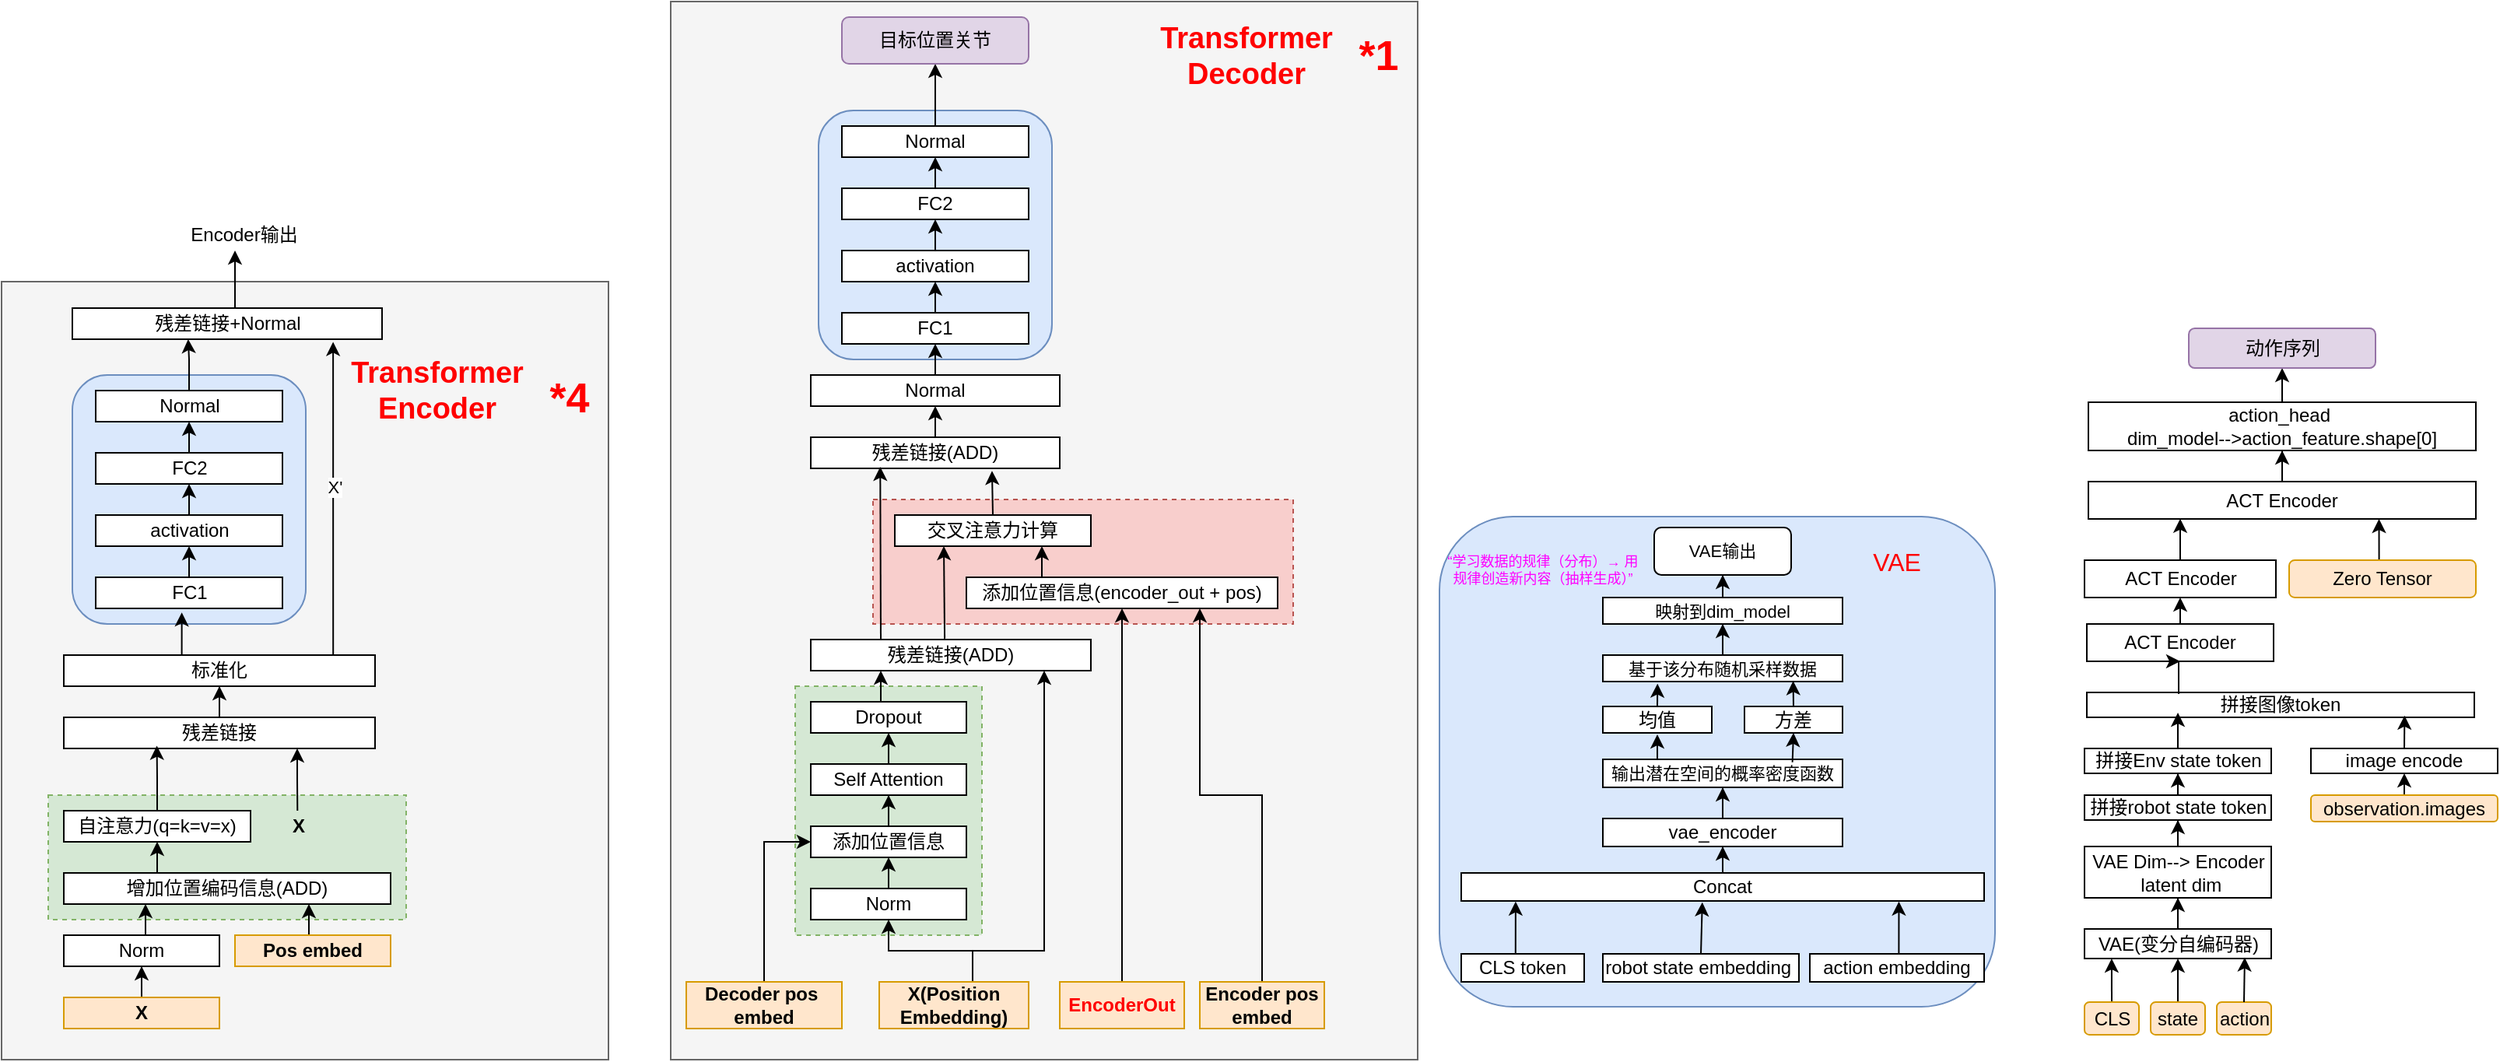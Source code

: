 <mxfile version="28.0.7">
  <diagram name="第 1 页" id="CiCFkFMjwpyb_jTsHgdo">
    <mxGraphModel dx="792" dy="1595" grid="1" gridSize="7" guides="1" tooltips="1" connect="1" arrows="1" fold="1" page="1" pageScale="1" pageWidth="827" pageHeight="1169" math="0" shadow="0">
      <root>
        <mxCell id="0" />
        <mxCell id="1" parent="0" />
        <mxCell id="jW0QpqTyH7ULx-NOKeH0-71" value="" style="rounded=1;whiteSpace=wrap;html=1;fillColor=#dae8fc;strokeColor=#6c8ebf;" vertex="1" parent="1">
          <mxGeometry x="994" y="-749" width="357" height="315" as="geometry" />
        </mxCell>
        <mxCell id="XuMk4djl-JNo7iD4VEXT-98" value="" style="rounded=0;whiteSpace=wrap;html=1;fillColor=#f5f5f5;fontColor=#333333;strokeColor=#666666;" parent="1" vertex="1">
          <mxGeometry x="70" y="-900" width="390" height="500" as="geometry" />
        </mxCell>
        <mxCell id="XuMk4djl-JNo7iD4VEXT-99" value="" style="rounded=0;whiteSpace=wrap;html=1;dashed=1;fillColor=#d5e8d4;strokeColor=#82b366;" parent="1" vertex="1">
          <mxGeometry x="100" y="-570" width="230" height="80" as="geometry" />
        </mxCell>
        <mxCell id="XuMk4djl-JNo7iD4VEXT-64" value="" style="rounded=0;whiteSpace=wrap;html=1;fillColor=#f5f5f5;fontColor=#333333;strokeColor=#666666;" parent="1" vertex="1">
          <mxGeometry x="500" y="-1080" width="480" height="680" as="geometry" />
        </mxCell>
        <mxCell id="XuMk4djl-JNo7iD4VEXT-60" value="" style="rounded=0;whiteSpace=wrap;html=1;dashed=1;fillColor=#f8cecc;strokeColor=#b85450;" parent="1" vertex="1">
          <mxGeometry x="630" y="-760" width="270" height="80" as="geometry" />
        </mxCell>
        <mxCell id="XuMk4djl-JNo7iD4VEXT-55" value="" style="rounded=0;whiteSpace=wrap;html=1;dashed=1;fillColor=#d5e8d4;strokeColor=#82b366;" parent="1" vertex="1">
          <mxGeometry x="580" y="-640" width="120" height="160" as="geometry" />
        </mxCell>
        <mxCell id="XuMk4djl-JNo7iD4VEXT-48" value="" style="rounded=1;whiteSpace=wrap;html=1;fillColor=#dae8fc;strokeColor=#6c8ebf;" parent="1" vertex="1">
          <mxGeometry x="595" y="-1010" width="150" height="160" as="geometry" />
        </mxCell>
        <mxCell id="XuMk4djl-JNo7iD4VEXT-5" style="edgeStyle=orthogonalEdgeStyle;rounded=0;orthogonalLoop=1;jettySize=auto;html=1;exitX=0.5;exitY=0;exitDx=0;exitDy=0;entryX=0.5;entryY=1;entryDx=0;entryDy=0;" parent="1" source="XuMk4djl-JNo7iD4VEXT-1" target="XuMk4djl-JNo7iD4VEXT-2" edge="1">
          <mxGeometry relative="1" as="geometry" />
        </mxCell>
        <mxCell id="XuMk4djl-JNo7iD4VEXT-13" style="edgeStyle=orthogonalEdgeStyle;rounded=0;orthogonalLoop=1;jettySize=auto;html=1;exitX=0.5;exitY=1;exitDx=0;exitDy=0;startArrow=classic;startFill=1;endArrow=none;endFill=0;entryX=0.5;entryY=0;entryDx=0;entryDy=0;" parent="1" source="XuMk4djl-JNo7iD4VEXT-1" target="XuMk4djl-JNo7iD4VEXT-14" edge="1">
          <mxGeometry relative="1" as="geometry">
            <mxPoint x="640" y="-450" as="targetPoint" />
            <Array as="points">
              <mxPoint x="640" y="-470" />
              <mxPoint x="694" y="-470" />
            </Array>
          </mxGeometry>
        </mxCell>
        <mxCell id="XuMk4djl-JNo7iD4VEXT-1" value="Norm" style="rounded=0;whiteSpace=wrap;html=1;" parent="1" vertex="1">
          <mxGeometry x="590" y="-510" width="100" height="20" as="geometry" />
        </mxCell>
        <mxCell id="XuMk4djl-JNo7iD4VEXT-4" value="" style="edgeStyle=orthogonalEdgeStyle;rounded=0;orthogonalLoop=1;jettySize=auto;html=1;" parent="1" source="XuMk4djl-JNo7iD4VEXT-2" target="XuMk4djl-JNo7iD4VEXT-3" edge="1">
          <mxGeometry relative="1" as="geometry" />
        </mxCell>
        <mxCell id="XuMk4djl-JNo7iD4VEXT-2" value="添加位置信息" style="rounded=0;whiteSpace=wrap;html=1;" parent="1" vertex="1">
          <mxGeometry x="590" y="-550" width="100" height="20" as="geometry" />
        </mxCell>
        <mxCell id="XuMk4djl-JNo7iD4VEXT-9" style="edgeStyle=orthogonalEdgeStyle;rounded=0;orthogonalLoop=1;jettySize=auto;html=1;exitX=0.5;exitY=0;exitDx=0;exitDy=0;entryX=0.5;entryY=1;entryDx=0;entryDy=0;" parent="1" source="XuMk4djl-JNo7iD4VEXT-3" target="XuMk4djl-JNo7iD4VEXT-6" edge="1">
          <mxGeometry relative="1" as="geometry" />
        </mxCell>
        <mxCell id="XuMk4djl-JNo7iD4VEXT-3" value="Self Attention" style="rounded=0;whiteSpace=wrap;html=1;" parent="1" vertex="1">
          <mxGeometry x="590" y="-590" width="100" height="20" as="geometry" />
        </mxCell>
        <mxCell id="XuMk4djl-JNo7iD4VEXT-12" style="edgeStyle=orthogonalEdgeStyle;rounded=0;orthogonalLoop=1;jettySize=auto;html=1;exitX=0.5;exitY=0;exitDx=0;exitDy=0;entryX=0.25;entryY=1;entryDx=0;entryDy=0;" parent="1" source="XuMk4djl-JNo7iD4VEXT-6" target="XuMk4djl-JNo7iD4VEXT-10" edge="1">
          <mxGeometry relative="1" as="geometry" />
        </mxCell>
        <mxCell id="XuMk4djl-JNo7iD4VEXT-6" value="Dropout" style="rounded=0;whiteSpace=wrap;html=1;" parent="1" vertex="1">
          <mxGeometry x="590" y="-630" width="100" height="20" as="geometry" />
        </mxCell>
        <mxCell id="XuMk4djl-JNo7iD4VEXT-10" value="残差链接(ADD)" style="rounded=0;whiteSpace=wrap;html=1;" parent="1" vertex="1">
          <mxGeometry x="590" y="-670" width="180" height="20" as="geometry" />
        </mxCell>
        <mxCell id="XuMk4djl-JNo7iD4VEXT-15" style="edgeStyle=orthogonalEdgeStyle;rounded=0;orthogonalLoop=1;jettySize=auto;html=1;exitX=0.5;exitY=0;exitDx=0;exitDy=0;" parent="1" source="XuMk4djl-JNo7iD4VEXT-14" edge="1">
          <mxGeometry relative="1" as="geometry">
            <mxPoint x="740" y="-650" as="targetPoint" />
            <Array as="points">
              <mxPoint x="694" y="-470" />
              <mxPoint x="740" y="-470" />
            </Array>
          </mxGeometry>
        </mxCell>
        <mxCell id="XuMk4djl-JNo7iD4VEXT-14" value="X(Position Embedding)" style="rounded=0;whiteSpace=wrap;html=1;fillColor=#ffe6cc;strokeColor=#d79b00;fontStyle=1" parent="1" vertex="1">
          <mxGeometry x="634" y="-450" width="96" height="30" as="geometry" />
        </mxCell>
        <mxCell id="XuMk4djl-JNo7iD4VEXT-16" value="交叉注意力计算" style="rounded=0;whiteSpace=wrap;html=1;" parent="1" vertex="1">
          <mxGeometry x="644" y="-750" width="126" height="20" as="geometry" />
        </mxCell>
        <mxCell id="XuMk4djl-JNo7iD4VEXT-56" style="edgeStyle=orthogonalEdgeStyle;rounded=0;orthogonalLoop=1;jettySize=auto;html=1;exitX=0.25;exitY=0;exitDx=0;exitDy=0;entryX=0.75;entryY=1;entryDx=0;entryDy=0;" parent="1" source="XuMk4djl-JNo7iD4VEXT-21" target="XuMk4djl-JNo7iD4VEXT-16" edge="1">
          <mxGeometry relative="1" as="geometry" />
        </mxCell>
        <mxCell id="XuMk4djl-JNo7iD4VEXT-21" value="添加位置信息(encoder_out + pos)" style="rounded=0;whiteSpace=wrap;html=1;" parent="1" vertex="1">
          <mxGeometry x="690" y="-710" width="200" height="20" as="geometry" />
        </mxCell>
        <mxCell id="XuMk4djl-JNo7iD4VEXT-36" value="" style="edgeStyle=none;rounded=0;orthogonalLoop=1;jettySize=auto;html=1;" parent="1" source="XuMk4djl-JNo7iD4VEXT-23" target="XuMk4djl-JNo7iD4VEXT-35" edge="1">
          <mxGeometry relative="1" as="geometry" />
        </mxCell>
        <mxCell id="XuMk4djl-JNo7iD4VEXT-23" value="残差链接(ADD)" style="rounded=0;whiteSpace=wrap;html=1;" parent="1" vertex="1">
          <mxGeometry x="590" y="-800" width="160" height="20" as="geometry" />
        </mxCell>
        <mxCell id="XuMk4djl-JNo7iD4VEXT-26" style="edgeStyle=none;rounded=0;orthogonalLoop=1;jettySize=auto;html=1;exitX=0.478;exitY=-0.028;exitDx=0;exitDy=0;entryX=0.25;entryY=1;entryDx=0;entryDy=0;exitPerimeter=0;" parent="1" source="XuMk4djl-JNo7iD4VEXT-10" target="XuMk4djl-JNo7iD4VEXT-16" edge="1">
          <mxGeometry relative="1" as="geometry" />
        </mxCell>
        <mxCell id="XuMk4djl-JNo7iD4VEXT-28" style="edgeStyle=none;rounded=0;orthogonalLoop=1;jettySize=auto;html=1;exitX=0.25;exitY=0;exitDx=0;exitDy=0;entryX=0.279;entryY=0.95;entryDx=0;entryDy=0;entryPerimeter=0;" parent="1" source="XuMk4djl-JNo7iD4VEXT-10" target="XuMk4djl-JNo7iD4VEXT-23" edge="1">
          <mxGeometry relative="1" as="geometry" />
        </mxCell>
        <mxCell id="XuMk4djl-JNo7iD4VEXT-29" style="edgeStyle=none;rounded=0;orthogonalLoop=1;jettySize=auto;html=1;exitX=0.5;exitY=0;exitDx=0;exitDy=0;entryX=0.728;entryY=1.08;entryDx=0;entryDy=0;entryPerimeter=0;" parent="1" source="XuMk4djl-JNo7iD4VEXT-16" target="XuMk4djl-JNo7iD4VEXT-23" edge="1">
          <mxGeometry relative="1" as="geometry" />
        </mxCell>
        <mxCell id="XuMk4djl-JNo7iD4VEXT-38" value="" style="edgeStyle=none;rounded=0;orthogonalLoop=1;jettySize=auto;html=1;" parent="1" source="XuMk4djl-JNo7iD4VEXT-35" target="XuMk4djl-JNo7iD4VEXT-37" edge="1">
          <mxGeometry relative="1" as="geometry" />
        </mxCell>
        <mxCell id="XuMk4djl-JNo7iD4VEXT-35" value="Normal" style="rounded=0;whiteSpace=wrap;html=1;" parent="1" vertex="1">
          <mxGeometry x="590" y="-840" width="160" height="20" as="geometry" />
        </mxCell>
        <mxCell id="XuMk4djl-JNo7iD4VEXT-40" value="" style="edgeStyle=none;rounded=0;orthogonalLoop=1;jettySize=auto;html=1;" parent="1" source="XuMk4djl-JNo7iD4VEXT-37" target="XuMk4djl-JNo7iD4VEXT-39" edge="1">
          <mxGeometry relative="1" as="geometry" />
        </mxCell>
        <mxCell id="XuMk4djl-JNo7iD4VEXT-37" value="FC1" style="whiteSpace=wrap;html=1;rounded=0;" parent="1" vertex="1">
          <mxGeometry x="610" y="-880" width="120" height="20" as="geometry" />
        </mxCell>
        <mxCell id="XuMk4djl-JNo7iD4VEXT-42" value="" style="edgeStyle=none;rounded=0;orthogonalLoop=1;jettySize=auto;html=1;" parent="1" source="XuMk4djl-JNo7iD4VEXT-39" target="XuMk4djl-JNo7iD4VEXT-41" edge="1">
          <mxGeometry relative="1" as="geometry" />
        </mxCell>
        <mxCell id="XuMk4djl-JNo7iD4VEXT-39" value="activation" style="whiteSpace=wrap;html=1;rounded=0;" parent="1" vertex="1">
          <mxGeometry x="610" y="-920" width="120" height="20" as="geometry" />
        </mxCell>
        <mxCell id="XuMk4djl-JNo7iD4VEXT-45" value="" style="edgeStyle=none;rounded=0;orthogonalLoop=1;jettySize=auto;html=1;" parent="1" source="XuMk4djl-JNo7iD4VEXT-41" target="XuMk4djl-JNo7iD4VEXT-44" edge="1">
          <mxGeometry relative="1" as="geometry" />
        </mxCell>
        <mxCell id="XuMk4djl-JNo7iD4VEXT-41" value="FC2" style="whiteSpace=wrap;html=1;rounded=0;" parent="1" vertex="1">
          <mxGeometry x="610" y="-960" width="120" height="20" as="geometry" />
        </mxCell>
        <mxCell id="XuMk4djl-JNo7iD4VEXT-47" value="" style="edgeStyle=none;rounded=0;orthogonalLoop=1;jettySize=auto;html=1;entryX=0.5;entryY=1;entryDx=0;entryDy=0;" parent="1" source="XuMk4djl-JNo7iD4VEXT-44" target="XuMk4djl-JNo7iD4VEXT-61" edge="1">
          <mxGeometry relative="1" as="geometry">
            <mxPoint x="670" y="-1030" as="targetPoint" />
          </mxGeometry>
        </mxCell>
        <mxCell id="XuMk4djl-JNo7iD4VEXT-44" value="Normal" style="whiteSpace=wrap;html=1;rounded=0;" parent="1" vertex="1">
          <mxGeometry x="610" y="-1000" width="120" height="20" as="geometry" />
        </mxCell>
        <mxCell id="XuMk4djl-JNo7iD4VEXT-51" style="edgeStyle=orthogonalEdgeStyle;rounded=0;orthogonalLoop=1;jettySize=auto;html=1;exitX=0.5;exitY=0;exitDx=0;exitDy=0;entryX=0;entryY=0.5;entryDx=0;entryDy=0;" parent="1" source="XuMk4djl-JNo7iD4VEXT-49" target="XuMk4djl-JNo7iD4VEXT-2" edge="1">
          <mxGeometry relative="1" as="geometry" />
        </mxCell>
        <mxCell id="XuMk4djl-JNo7iD4VEXT-49" value="Decoder pos&amp;nbsp;&lt;div&gt;embed&lt;/div&gt;" style="rounded=0;whiteSpace=wrap;html=1;fillColor=#ffe6cc;strokeColor=#d79b00;fontStyle=1" parent="1" vertex="1">
          <mxGeometry x="510" y="-450" width="100" height="30" as="geometry" />
        </mxCell>
        <mxCell id="XuMk4djl-JNo7iD4VEXT-58" style="edgeStyle=orthogonalEdgeStyle;rounded=0;orthogonalLoop=1;jettySize=auto;html=1;exitX=0.5;exitY=0;exitDx=0;exitDy=0;entryX=0.5;entryY=1;entryDx=0;entryDy=0;" parent="1" source="XuMk4djl-JNo7iD4VEXT-53" target="XuMk4djl-JNo7iD4VEXT-21" edge="1">
          <mxGeometry relative="1" as="geometry" />
        </mxCell>
        <mxCell id="XuMk4djl-JNo7iD4VEXT-53" value="EncoderOut" style="rounded=0;whiteSpace=wrap;html=1;fillColor=#ffe6cc;strokeColor=#d79b00;fontStyle=1;fontColor=#FF0000;" parent="1" vertex="1">
          <mxGeometry x="750" y="-450" width="80" height="30" as="geometry" />
        </mxCell>
        <mxCell id="XuMk4djl-JNo7iD4VEXT-59" style="edgeStyle=orthogonalEdgeStyle;rounded=0;orthogonalLoop=1;jettySize=auto;html=1;exitX=0.5;exitY=0;exitDx=0;exitDy=0;entryX=0.75;entryY=1;entryDx=0;entryDy=0;" parent="1" source="XuMk4djl-JNo7iD4VEXT-57" target="XuMk4djl-JNo7iD4VEXT-21" edge="1">
          <mxGeometry relative="1" as="geometry" />
        </mxCell>
        <mxCell id="XuMk4djl-JNo7iD4VEXT-57" value="Encoder pos embed" style="rounded=0;whiteSpace=wrap;html=1;fillColor=#ffe6cc;strokeColor=#d79b00;fontStyle=1" parent="1" vertex="1">
          <mxGeometry x="840" y="-450" width="80" height="30" as="geometry" />
        </mxCell>
        <mxCell id="XuMk4djl-JNo7iD4VEXT-61" value="目标位置关节" style="rounded=1;whiteSpace=wrap;html=1;fillColor=#e1d5e7;strokeColor=#9673a6;" parent="1" vertex="1">
          <mxGeometry x="610" y="-1070" width="120" height="30" as="geometry" />
        </mxCell>
        <mxCell id="XuMk4djl-JNo7iD4VEXT-62" value="&lt;div&gt;&lt;span&gt;Transformer&lt;/span&gt;&lt;br&gt;&lt;/div&gt;Decoder" style="text;strokeColor=none;align=center;fillColor=none;html=1;verticalAlign=middle;whiteSpace=wrap;rounded=0;fontSize=19;fontColor=#FF0000;fontStyle=1" parent="1" vertex="1">
          <mxGeometry x="810" y="-1060" width="120" height="30" as="geometry" />
        </mxCell>
        <mxCell id="XuMk4djl-JNo7iD4VEXT-67" value="" style="edgeStyle=orthogonalEdgeStyle;rounded=0;orthogonalLoop=1;jettySize=auto;html=1;" parent="1" source="XuMk4djl-JNo7iD4VEXT-65" target="XuMk4djl-JNo7iD4VEXT-66" edge="1">
          <mxGeometry relative="1" as="geometry" />
        </mxCell>
        <mxCell id="XuMk4djl-JNo7iD4VEXT-65" value="X" style="rounded=0;whiteSpace=wrap;html=1;fontStyle=1;fillColor=#ffe6cc;strokeColor=#d79b00;" parent="1" vertex="1">
          <mxGeometry x="110" y="-440" width="100" height="20" as="geometry" />
        </mxCell>
        <mxCell id="XuMk4djl-JNo7iD4VEXT-70" style="edgeStyle=orthogonalEdgeStyle;rounded=0;orthogonalLoop=1;jettySize=auto;html=1;exitX=0.5;exitY=0;exitDx=0;exitDy=0;entryX=0.25;entryY=1;entryDx=0;entryDy=0;" parent="1" source="XuMk4djl-JNo7iD4VEXT-66" target="XuMk4djl-JNo7iD4VEXT-68" edge="1">
          <mxGeometry relative="1" as="geometry" />
        </mxCell>
        <mxCell id="XuMk4djl-JNo7iD4VEXT-66" value="Norm" style="rounded=0;whiteSpace=wrap;html=1;" parent="1" vertex="1">
          <mxGeometry x="110" y="-480" width="100" height="20" as="geometry" />
        </mxCell>
        <mxCell id="XuMk4djl-JNo7iD4VEXT-74" style="edgeStyle=orthogonalEdgeStyle;rounded=0;orthogonalLoop=1;jettySize=auto;html=1;exitX=0.25;exitY=0;exitDx=0;exitDy=0;entryX=0.5;entryY=1;entryDx=0;entryDy=0;" parent="1" source="XuMk4djl-JNo7iD4VEXT-68" target="XuMk4djl-JNo7iD4VEXT-73" edge="1">
          <mxGeometry relative="1" as="geometry" />
        </mxCell>
        <mxCell id="XuMk4djl-JNo7iD4VEXT-68" value="增加位置编码信息(ADD)" style="rounded=0;whiteSpace=wrap;html=1;" parent="1" vertex="1">
          <mxGeometry x="110" y="-520" width="210" height="20" as="geometry" />
        </mxCell>
        <mxCell id="XuMk4djl-JNo7iD4VEXT-72" style="edgeStyle=orthogonalEdgeStyle;rounded=0;orthogonalLoop=1;jettySize=auto;html=1;exitX=0.5;exitY=0;exitDx=0;exitDy=0;entryX=0.75;entryY=1;entryDx=0;entryDy=0;" parent="1" source="XuMk4djl-JNo7iD4VEXT-71" target="XuMk4djl-JNo7iD4VEXT-68" edge="1">
          <mxGeometry relative="1" as="geometry" />
        </mxCell>
        <mxCell id="XuMk4djl-JNo7iD4VEXT-71" value="Pos embed" style="rounded=0;whiteSpace=wrap;html=1;fontStyle=1;fillColor=#ffe6cc;strokeColor=#d79b00;" parent="1" vertex="1">
          <mxGeometry x="220" y="-480" width="100" height="20" as="geometry" />
        </mxCell>
        <mxCell id="XuMk4djl-JNo7iD4VEXT-73" value="自注意力(q=k=v=x)" style="rounded=0;whiteSpace=wrap;html=1;" parent="1" vertex="1">
          <mxGeometry x="110" y="-560" width="120" height="20" as="geometry" />
        </mxCell>
        <mxCell id="XuMk4djl-JNo7iD4VEXT-78" style="edgeStyle=orthogonalEdgeStyle;rounded=0;orthogonalLoop=1;jettySize=auto;html=1;exitX=0.75;exitY=1;exitDx=0;exitDy=0;startArrow=classic;startFill=1;endArrow=none;endFill=0;" parent="1" source="XuMk4djl-JNo7iD4VEXT-75" edge="1">
          <mxGeometry relative="1" as="geometry">
            <mxPoint x="260.143" y="-560" as="targetPoint" />
          </mxGeometry>
        </mxCell>
        <mxCell id="XuMk4djl-JNo7iD4VEXT-82" value="" style="edgeStyle=orthogonalEdgeStyle;rounded=0;orthogonalLoop=1;jettySize=auto;html=1;" parent="1" source="XuMk4djl-JNo7iD4VEXT-75" target="XuMk4djl-JNo7iD4VEXT-81" edge="1">
          <mxGeometry relative="1" as="geometry" />
        </mxCell>
        <mxCell id="XuMk4djl-JNo7iD4VEXT-75" value="残差链接" style="rounded=0;whiteSpace=wrap;html=1;" parent="1" vertex="1">
          <mxGeometry x="110" y="-620" width="200" height="20" as="geometry" />
        </mxCell>
        <mxCell id="XuMk4djl-JNo7iD4VEXT-77" style="edgeStyle=orthogonalEdgeStyle;rounded=0;orthogonalLoop=1;jettySize=auto;html=1;exitX=0.5;exitY=0;exitDx=0;exitDy=0;entryX=0.299;entryY=0.914;entryDx=0;entryDy=0;entryPerimeter=0;" parent="1" source="XuMk4djl-JNo7iD4VEXT-73" target="XuMk4djl-JNo7iD4VEXT-75" edge="1">
          <mxGeometry relative="1" as="geometry" />
        </mxCell>
        <mxCell id="XuMk4djl-JNo7iD4VEXT-79" value="X" style="text;strokeColor=none;align=center;fillColor=none;html=1;verticalAlign=middle;whiteSpace=wrap;rounded=0;fontStyle=1" parent="1" vertex="1">
          <mxGeometry x="246" y="-565" width="30" height="30" as="geometry" />
        </mxCell>
        <mxCell id="XuMk4djl-JNo7iD4VEXT-81" value="标准化" style="rounded=0;whiteSpace=wrap;html=1;" parent="1" vertex="1">
          <mxGeometry x="110" y="-660" width="200" height="20" as="geometry" />
        </mxCell>
        <mxCell id="XuMk4djl-JNo7iD4VEXT-83" value="" style="rounded=1;whiteSpace=wrap;html=1;fillColor=#dae8fc;strokeColor=#6c8ebf;" parent="1" vertex="1">
          <mxGeometry x="115.5" y="-840" width="150" height="160" as="geometry" />
        </mxCell>
        <mxCell id="XuMk4djl-JNo7iD4VEXT-89" style="edgeStyle=orthogonalEdgeStyle;rounded=0;orthogonalLoop=1;jettySize=auto;html=1;exitX=0.5;exitY=0;exitDx=0;exitDy=0;entryX=0.5;entryY=1;entryDx=0;entryDy=0;" parent="1" source="XuMk4djl-JNo7iD4VEXT-84" target="XuMk4djl-JNo7iD4VEXT-85" edge="1">
          <mxGeometry relative="1" as="geometry" />
        </mxCell>
        <mxCell id="XuMk4djl-JNo7iD4VEXT-84" value="FC1" style="whiteSpace=wrap;html=1;rounded=0;" parent="1" vertex="1">
          <mxGeometry x="130.5" y="-710" width="120" height="20" as="geometry" />
        </mxCell>
        <mxCell id="XuMk4djl-JNo7iD4VEXT-90" style="edgeStyle=orthogonalEdgeStyle;rounded=0;orthogonalLoop=1;jettySize=auto;html=1;exitX=0.5;exitY=0;exitDx=0;exitDy=0;entryX=0.5;entryY=1;entryDx=0;entryDy=0;" parent="1" source="XuMk4djl-JNo7iD4VEXT-85" target="XuMk4djl-JNo7iD4VEXT-86" edge="1">
          <mxGeometry relative="1" as="geometry" />
        </mxCell>
        <mxCell id="XuMk4djl-JNo7iD4VEXT-85" value="activation" style="whiteSpace=wrap;html=1;rounded=0;" parent="1" vertex="1">
          <mxGeometry x="130.5" y="-750" width="120" height="20" as="geometry" />
        </mxCell>
        <mxCell id="XuMk4djl-JNo7iD4VEXT-91" style="edgeStyle=orthogonalEdgeStyle;rounded=0;orthogonalLoop=1;jettySize=auto;html=1;exitX=0.5;exitY=0;exitDx=0;exitDy=0;entryX=0.5;entryY=1;entryDx=0;entryDy=0;" parent="1" source="XuMk4djl-JNo7iD4VEXT-86" target="XuMk4djl-JNo7iD4VEXT-87" edge="1">
          <mxGeometry relative="1" as="geometry" />
        </mxCell>
        <mxCell id="XuMk4djl-JNo7iD4VEXT-86" value="FC2" style="whiteSpace=wrap;html=1;rounded=0;" parent="1" vertex="1">
          <mxGeometry x="130.5" y="-790" width="120" height="20" as="geometry" />
        </mxCell>
        <mxCell id="XuMk4djl-JNo7iD4VEXT-93" value="" style="edgeStyle=orthogonalEdgeStyle;rounded=0;orthogonalLoop=1;jettySize=auto;html=1;entryX=0.374;entryY=1;entryDx=0;entryDy=0;entryPerimeter=0;" parent="1" source="XuMk4djl-JNo7iD4VEXT-87" target="XuMk4djl-JNo7iD4VEXT-92" edge="1">
          <mxGeometry relative="1" as="geometry" />
        </mxCell>
        <mxCell id="XuMk4djl-JNo7iD4VEXT-87" value="Normal" style="whiteSpace=wrap;html=1;rounded=0;" parent="1" vertex="1">
          <mxGeometry x="130.5" y="-830" width="120" height="20" as="geometry" />
        </mxCell>
        <mxCell id="XuMk4djl-JNo7iD4VEXT-88" style="edgeStyle=orthogonalEdgeStyle;rounded=0;orthogonalLoop=1;jettySize=auto;html=1;exitX=0.5;exitY=0;exitDx=0;exitDy=0;entryX=0.461;entryY=1.129;entryDx=0;entryDy=0;entryPerimeter=0;" parent="1" source="XuMk4djl-JNo7iD4VEXT-81" target="XuMk4djl-JNo7iD4VEXT-84" edge="1">
          <mxGeometry relative="1" as="geometry" />
        </mxCell>
        <mxCell id="XuMk4djl-JNo7iD4VEXT-97" style="edgeStyle=orthogonalEdgeStyle;rounded=0;orthogonalLoop=1;jettySize=auto;html=1;exitX=0.5;exitY=0;exitDx=0;exitDy=0;" parent="1" source="XuMk4djl-JNo7iD4VEXT-92" edge="1">
          <mxGeometry relative="1" as="geometry">
            <mxPoint x="220" y="-920" as="targetPoint" />
          </mxGeometry>
        </mxCell>
        <mxCell id="XuMk4djl-JNo7iD4VEXT-92" value="残差链接+Normal" style="whiteSpace=wrap;html=1;rounded=0;" parent="1" vertex="1">
          <mxGeometry x="115.5" y="-883" width="199" height="20" as="geometry" />
        </mxCell>
        <mxCell id="XuMk4djl-JNo7iD4VEXT-95" style="edgeStyle=orthogonalEdgeStyle;rounded=0;orthogonalLoop=1;jettySize=auto;html=1;exitX=0.75;exitY=0;exitDx=0;exitDy=0;entryX=0.842;entryY=1.086;entryDx=0;entryDy=0;entryPerimeter=0;" parent="1" source="XuMk4djl-JNo7iD4VEXT-81" target="XuMk4djl-JNo7iD4VEXT-92" edge="1">
          <mxGeometry relative="1" as="geometry">
            <Array as="points">
              <mxPoint x="283" y="-660" />
            </Array>
          </mxGeometry>
        </mxCell>
        <mxCell id="XuMk4djl-JNo7iD4VEXT-96" value="X&#39;" style="edgeLabel;html=1;align=center;verticalAlign=middle;resizable=0;points=[];" parent="XuMk4djl-JNo7iD4VEXT-95" vertex="1" connectable="0">
          <mxGeometry x="0.172" y="-1" relative="1" as="geometry">
            <mxPoint as="offset" />
          </mxGeometry>
        </mxCell>
        <mxCell id="XuMk4djl-JNo7iD4VEXT-100" value="&lt;div&gt;Transformer&lt;/div&gt;Encoder" style="text;strokeColor=none;align=center;fillColor=none;html=1;verticalAlign=middle;whiteSpace=wrap;rounded=0;fontSize=19;fontColor=#FF0000;fontStyle=1" parent="1" vertex="1">
          <mxGeometry x="290" y="-870" width="120" height="80" as="geometry" />
        </mxCell>
        <mxCell id="XuMk4djl-JNo7iD4VEXT-101" value="*1&lt;div&gt;&lt;/div&gt;" style="text;strokeColor=none;align=center;fillColor=none;html=1;verticalAlign=middle;whiteSpace=wrap;rounded=0;fontSize=27;fontColor=#FF0000;fontStyle=1" parent="1" vertex="1">
          <mxGeometry x="930" y="-1060" width="50" height="30" as="geometry" />
        </mxCell>
        <mxCell id="ZfDDtEBH70Nq2tr8qSS0-1" value="*4&lt;div&gt;&lt;/div&gt;" style="text;strokeColor=none;align=center;fillColor=none;html=1;verticalAlign=middle;whiteSpace=wrap;rounded=0;fontSize=27;fontColor=#FF0000;fontStyle=1" parent="1" vertex="1">
          <mxGeometry x="410" y="-840" width="50" height="30" as="geometry" />
        </mxCell>
        <mxCell id="jW0QpqTyH7ULx-NOKeH0-1" value="Encoder输出" style="text;strokeColor=none;align=center;fillColor=none;html=1;verticalAlign=middle;whiteSpace=wrap;rounded=0;" vertex="1" parent="1">
          <mxGeometry x="186" y="-937.5" width="79.5" height="15" as="geometry" />
        </mxCell>
        <mxCell id="jW0QpqTyH7ULx-NOKeH0-4" value="" style="edgeStyle=orthogonalEdgeStyle;rounded=0;orthogonalLoop=1;jettySize=auto;html=1;" edge="1" parent="1" source="jW0QpqTyH7ULx-NOKeH0-2" target="jW0QpqTyH7ULx-NOKeH0-3">
          <mxGeometry relative="1" as="geometry" />
        </mxCell>
        <mxCell id="jW0QpqTyH7ULx-NOKeH0-2" value="VAE(变分自编码器)" style="rounded=0;whiteSpace=wrap;html=1;" vertex="1" parent="1">
          <mxGeometry x="1408.5" y="-484" width="120" height="19" as="geometry" />
        </mxCell>
        <mxCell id="jW0QpqTyH7ULx-NOKeH0-6" value="" style="edgeStyle=orthogonalEdgeStyle;rounded=0;orthogonalLoop=1;jettySize=auto;html=1;" edge="1" parent="1" source="jW0QpqTyH7ULx-NOKeH0-3" target="jW0QpqTyH7ULx-NOKeH0-5">
          <mxGeometry relative="1" as="geometry" />
        </mxCell>
        <mxCell id="jW0QpqTyH7ULx-NOKeH0-3" value="VAE Dim--&amp;gt;&amp;nbsp;&lt;span style=&quot;background-color: transparent; color: light-dark(rgb(0, 0, 0), rgb(255, 255, 255));&quot;&gt;Encoder&lt;/span&gt;&lt;div&gt;&amp;nbsp;latent dim&lt;/div&gt;" style="rounded=0;whiteSpace=wrap;html=1;" vertex="1" parent="1">
          <mxGeometry x="1408.5" y="-537" width="120" height="33" as="geometry" />
        </mxCell>
        <mxCell id="jW0QpqTyH7ULx-NOKeH0-8" value="" style="edgeStyle=orthogonalEdgeStyle;rounded=0;orthogonalLoop=1;jettySize=auto;html=1;" edge="1" parent="1" source="jW0QpqTyH7ULx-NOKeH0-5" target="jW0QpqTyH7ULx-NOKeH0-7">
          <mxGeometry relative="1" as="geometry" />
        </mxCell>
        <mxCell id="jW0QpqTyH7ULx-NOKeH0-5" value="拼接robot state token" style="rounded=0;whiteSpace=wrap;html=1;" vertex="1" parent="1">
          <mxGeometry x="1408.5" y="-570" width="120" height="16" as="geometry" />
        </mxCell>
        <mxCell id="jW0QpqTyH7ULx-NOKeH0-7" value="拼接Env state token" style="rounded=0;whiteSpace=wrap;html=1;" vertex="1" parent="1">
          <mxGeometry x="1408.5" y="-600" width="120" height="16" as="geometry" />
        </mxCell>
        <mxCell id="jW0QpqTyH7ULx-NOKeH0-43" style="edgeStyle=orthogonalEdgeStyle;rounded=0;orthogonalLoop=1;jettySize=auto;html=1;exitX=0.5;exitY=0;exitDx=0;exitDy=0;entryX=0.5;entryY=1;entryDx=0;entryDy=0;" edge="1" parent="1" source="jW0QpqTyH7ULx-NOKeH0-9" target="jW0QpqTyH7ULx-NOKeH0-42">
          <mxGeometry relative="1" as="geometry" />
        </mxCell>
        <mxCell id="jW0QpqTyH7ULx-NOKeH0-9" value="observation.images" style="rounded=1;whiteSpace=wrap;html=1;fillColor=#ffe6cc;strokeColor=#d79b00;" vertex="1" parent="1">
          <mxGeometry x="1554" y="-570" width="120" height="17" as="geometry" />
        </mxCell>
        <mxCell id="jW0QpqTyH7ULx-NOKeH0-11" value="拼接图像token" style="rounded=0;whiteSpace=wrap;html=1;" vertex="1" parent="1">
          <mxGeometry x="1410" y="-636" width="249" height="16" as="geometry" />
        </mxCell>
        <mxCell id="jW0QpqTyH7ULx-NOKeH0-21" style="edgeStyle=orthogonalEdgeStyle;rounded=0;orthogonalLoop=1;jettySize=auto;html=1;exitX=0.5;exitY=0;exitDx=0;exitDy=0;entryX=0.5;entryY=1;entryDx=0;entryDy=0;" edge="1" parent="1" source="jW0QpqTyH7ULx-NOKeH0-13" target="jW0QpqTyH7ULx-NOKeH0-15">
          <mxGeometry relative="1" as="geometry" />
        </mxCell>
        <mxCell id="jW0QpqTyH7ULx-NOKeH0-13" value="ACT Encoder" style="rounded=0;whiteSpace=wrap;html=1;" vertex="1" parent="1">
          <mxGeometry x="1410" y="-680" width="120" height="24" as="geometry" />
        </mxCell>
        <mxCell id="jW0QpqTyH7ULx-NOKeH0-15" value="ACT Encoder" style="rounded=0;whiteSpace=wrap;html=1;" vertex="1" parent="1">
          <mxGeometry x="1408.5" y="-721" width="123" height="24" as="geometry" />
        </mxCell>
        <mxCell id="jW0QpqTyH7ULx-NOKeH0-28" value="" style="edgeStyle=orthogonalEdgeStyle;rounded=0;orthogonalLoop=1;jettySize=auto;html=1;" edge="1" parent="1" source="jW0QpqTyH7ULx-NOKeH0-22" target="jW0QpqTyH7ULx-NOKeH0-27">
          <mxGeometry relative="1" as="geometry" />
        </mxCell>
        <mxCell id="jW0QpqTyH7ULx-NOKeH0-22" value="ACT Encoder" style="rounded=0;whiteSpace=wrap;html=1;" vertex="1" parent="1">
          <mxGeometry x="1411" y="-771.5" width="249" height="24" as="geometry" />
        </mxCell>
        <mxCell id="jW0QpqTyH7ULx-NOKeH0-37" style="edgeStyle=orthogonalEdgeStyle;rounded=0;orthogonalLoop=1;jettySize=auto;html=1;exitX=0.5;exitY=0;exitDx=0;exitDy=0;entryX=0.75;entryY=1;entryDx=0;entryDy=0;" edge="1" parent="1" source="jW0QpqTyH7ULx-NOKeH0-24" target="jW0QpqTyH7ULx-NOKeH0-22">
          <mxGeometry relative="1" as="geometry" />
        </mxCell>
        <mxCell id="jW0QpqTyH7ULx-NOKeH0-24" value="Zero Tensor" style="rounded=1;whiteSpace=wrap;html=1;fillColor=#ffe6cc;strokeColor=#d79b00;" vertex="1" parent="1">
          <mxGeometry x="1540" y="-721" width="120" height="24" as="geometry" />
        </mxCell>
        <mxCell id="jW0QpqTyH7ULx-NOKeH0-25" style="edgeStyle=orthogonalEdgeStyle;rounded=0;orthogonalLoop=1;jettySize=auto;html=1;exitX=0.5;exitY=0;exitDx=0;exitDy=0;entryX=0.237;entryY=0.995;entryDx=0;entryDy=0;entryPerimeter=0;" edge="1" parent="1" source="jW0QpqTyH7ULx-NOKeH0-15" target="jW0QpqTyH7ULx-NOKeH0-22">
          <mxGeometry relative="1" as="geometry" />
        </mxCell>
        <mxCell id="jW0QpqTyH7ULx-NOKeH0-30" value="" style="edgeStyle=orthogonalEdgeStyle;rounded=0;orthogonalLoop=1;jettySize=auto;html=1;" edge="1" parent="1" source="jW0QpqTyH7ULx-NOKeH0-27" target="jW0QpqTyH7ULx-NOKeH0-29">
          <mxGeometry relative="1" as="geometry" />
        </mxCell>
        <mxCell id="jW0QpqTyH7ULx-NOKeH0-27" value="action_head&amp;nbsp;&lt;br&gt;dim_model--&amp;gt;action_feature.shape[0]" style="rounded=0;whiteSpace=wrap;html=1;" vertex="1" parent="1">
          <mxGeometry x="1411" y="-822.5" width="249" height="31" as="geometry" />
        </mxCell>
        <mxCell id="jW0QpqTyH7ULx-NOKeH0-29" value="动作序列" style="whiteSpace=wrap;html=1;rounded=1;fillColor=#e1d5e7;strokeColor=#9673a6;" vertex="1" parent="1">
          <mxGeometry x="1475.5" y="-870" width="120" height="25.5" as="geometry" />
        </mxCell>
        <mxCell id="jW0QpqTyH7ULx-NOKeH0-35" style="edgeStyle=orthogonalEdgeStyle;rounded=0;orthogonalLoop=1;jettySize=auto;html=1;exitX=0.5;exitY=0;exitDx=0;exitDy=0;entryX=0.5;entryY=1;entryDx=0;entryDy=0;" edge="1" parent="1" source="jW0QpqTyH7ULx-NOKeH0-31" target="jW0QpqTyH7ULx-NOKeH0-2">
          <mxGeometry relative="1" as="geometry" />
        </mxCell>
        <mxCell id="jW0QpqTyH7ULx-NOKeH0-31" value="state" style="rounded=1;whiteSpace=wrap;html=1;fillColor=#ffe6cc;strokeColor=#d79b00;" vertex="1" parent="1">
          <mxGeometry x="1451" y="-437" width="35" height="21" as="geometry" />
        </mxCell>
        <mxCell id="jW0QpqTyH7ULx-NOKeH0-32" value="action" style="rounded=1;whiteSpace=wrap;html=1;fillColor=#ffe6cc;strokeColor=#d79b00;" vertex="1" parent="1">
          <mxGeometry x="1493.5" y="-437" width="35" height="21" as="geometry" />
        </mxCell>
        <mxCell id="jW0QpqTyH7ULx-NOKeH0-34" style="edgeStyle=orthogonalEdgeStyle;rounded=0;orthogonalLoop=1;jettySize=auto;html=1;exitX=0.5;exitY=0;exitDx=0;exitDy=0;" edge="1" parent="1" source="jW0QpqTyH7ULx-NOKeH0-33">
          <mxGeometry relative="1" as="geometry">
            <mxPoint x="1425.944" y="-465.0" as="targetPoint" />
          </mxGeometry>
        </mxCell>
        <mxCell id="jW0QpqTyH7ULx-NOKeH0-33" value="CLS" style="rounded=1;whiteSpace=wrap;html=1;fillColor=#ffe6cc;strokeColor=#d79b00;" vertex="1" parent="1">
          <mxGeometry x="1408.5" y="-437" width="35" height="21" as="geometry" />
        </mxCell>
        <mxCell id="jW0QpqTyH7ULx-NOKeH0-36" style="edgeStyle=orthogonalEdgeStyle;rounded=0;orthogonalLoop=1;jettySize=auto;html=1;exitX=0.5;exitY=0;exitDx=0;exitDy=0;entryX=0.858;entryY=0.965;entryDx=0;entryDy=0;entryPerimeter=0;" edge="1" parent="1" source="jW0QpqTyH7ULx-NOKeH0-32" target="jW0QpqTyH7ULx-NOKeH0-2">
          <mxGeometry relative="1" as="geometry" />
        </mxCell>
        <mxCell id="jW0QpqTyH7ULx-NOKeH0-39" style="edgeStyle=orthogonalEdgeStyle;rounded=0;orthogonalLoop=1;jettySize=auto;html=1;exitX=0.5;exitY=1;exitDx=0;exitDy=0;entryX=0.237;entryY=0.062;entryDx=0;entryDy=0;entryPerimeter=0;startArrow=classic;startFill=1;endArrow=none;endFill=0;" edge="1" parent="1" source="jW0QpqTyH7ULx-NOKeH0-13" target="jW0QpqTyH7ULx-NOKeH0-11">
          <mxGeometry relative="1" as="geometry" />
        </mxCell>
        <mxCell id="jW0QpqTyH7ULx-NOKeH0-40" style="edgeStyle=orthogonalEdgeStyle;rounded=0;orthogonalLoop=1;jettySize=auto;html=1;exitX=0.5;exitY=0;exitDx=0;exitDy=0;entryX=0.235;entryY=0.813;entryDx=0;entryDy=0;entryPerimeter=0;" edge="1" parent="1" source="jW0QpqTyH7ULx-NOKeH0-7" target="jW0QpqTyH7ULx-NOKeH0-11">
          <mxGeometry relative="1" as="geometry" />
        </mxCell>
        <mxCell id="jW0QpqTyH7ULx-NOKeH0-42" value="image encode" style="rounded=0;whiteSpace=wrap;html=1;" vertex="1" parent="1">
          <mxGeometry x="1554" y="-600" width="120" height="16" as="geometry" />
        </mxCell>
        <mxCell id="jW0QpqTyH7ULx-NOKeH0-44" style="edgeStyle=orthogonalEdgeStyle;rounded=0;orthogonalLoop=1;jettySize=auto;html=1;exitX=0.5;exitY=0;exitDx=0;exitDy=0;entryX=0.82;entryY=0.931;entryDx=0;entryDy=0;entryPerimeter=0;" edge="1" parent="1" source="jW0QpqTyH7ULx-NOKeH0-42" target="jW0QpqTyH7ULx-NOKeH0-11">
          <mxGeometry relative="1" as="geometry" />
        </mxCell>
        <mxCell id="jW0QpqTyH7ULx-NOKeH0-45" value="CLS token" style="rounded=0;whiteSpace=wrap;html=1;" vertex="1" parent="1">
          <mxGeometry x="1008" y="-468" width="79" height="18" as="geometry" />
        </mxCell>
        <mxCell id="jW0QpqTyH7ULx-NOKeH0-46" value="robot state embedding&amp;nbsp;" style="rounded=0;whiteSpace=wrap;html=1;" vertex="1" parent="1">
          <mxGeometry x="1099" y="-468" width="126" height="18" as="geometry" />
        </mxCell>
        <mxCell id="jW0QpqTyH7ULx-NOKeH0-47" value="action embedding" style="rounded=0;whiteSpace=wrap;html=1;" vertex="1" parent="1">
          <mxGeometry x="1232" y="-468" width="112" height="18" as="geometry" />
        </mxCell>
        <mxCell id="jW0QpqTyH7ULx-NOKeH0-55" value="" style="edgeStyle=orthogonalEdgeStyle;rounded=0;orthogonalLoop=1;jettySize=auto;html=1;" edge="1" parent="1" source="jW0QpqTyH7ULx-NOKeH0-48" target="jW0QpqTyH7ULx-NOKeH0-54">
          <mxGeometry relative="1" as="geometry" />
        </mxCell>
        <mxCell id="jW0QpqTyH7ULx-NOKeH0-48" value="Concat" style="rounded=0;whiteSpace=wrap;html=1;" vertex="1" parent="1">
          <mxGeometry x="1008" y="-520" width="336" height="18" as="geometry" />
        </mxCell>
        <mxCell id="jW0QpqTyH7ULx-NOKeH0-51" style="edgeStyle=orthogonalEdgeStyle;rounded=0;orthogonalLoop=1;jettySize=auto;html=1;exitX=0.5;exitY=0;exitDx=0;exitDy=0;entryX=0.104;entryY=1.019;entryDx=0;entryDy=0;entryPerimeter=0;" edge="1" parent="1" source="jW0QpqTyH7ULx-NOKeH0-45" target="jW0QpqTyH7ULx-NOKeH0-48">
          <mxGeometry relative="1" as="geometry" />
        </mxCell>
        <mxCell id="jW0QpqTyH7ULx-NOKeH0-52" style="edgeStyle=orthogonalEdgeStyle;rounded=0;orthogonalLoop=1;jettySize=auto;html=1;exitX=0.5;exitY=0;exitDx=0;exitDy=0;entryX=0.837;entryY=1.019;entryDx=0;entryDy=0;entryPerimeter=0;" edge="1" parent="1" source="jW0QpqTyH7ULx-NOKeH0-47" target="jW0QpqTyH7ULx-NOKeH0-48">
          <mxGeometry relative="1" as="geometry" />
        </mxCell>
        <mxCell id="jW0QpqTyH7ULx-NOKeH0-53" style="edgeStyle=orthogonalEdgeStyle;rounded=0;orthogonalLoop=1;jettySize=auto;html=1;exitX=0.5;exitY=0;exitDx=0;exitDy=0;entryX=0.461;entryY=1.049;entryDx=0;entryDy=0;entryPerimeter=0;" edge="1" parent="1" source="jW0QpqTyH7ULx-NOKeH0-46" target="jW0QpqTyH7ULx-NOKeH0-48">
          <mxGeometry relative="1" as="geometry" />
        </mxCell>
        <mxCell id="jW0QpqTyH7ULx-NOKeH0-59" value="" style="edgeStyle=orthogonalEdgeStyle;rounded=0;orthogonalLoop=1;jettySize=auto;html=1;" edge="1" parent="1" source="jW0QpqTyH7ULx-NOKeH0-54" target="jW0QpqTyH7ULx-NOKeH0-58">
          <mxGeometry relative="1" as="geometry" />
        </mxCell>
        <mxCell id="jW0QpqTyH7ULx-NOKeH0-54" value="vae_encoder" style="rounded=0;whiteSpace=wrap;html=1;" vertex="1" parent="1">
          <mxGeometry x="1099" y="-555" width="154" height="18" as="geometry" />
        </mxCell>
        <mxCell id="jW0QpqTyH7ULx-NOKeH0-64" style="edgeStyle=orthogonalEdgeStyle;rounded=0;orthogonalLoop=1;jettySize=auto;html=1;exitX=0.25;exitY=0;exitDx=0;exitDy=0;" edge="1" parent="1" source="jW0QpqTyH7ULx-NOKeH0-58">
          <mxGeometry relative="1" as="geometry">
            <mxPoint x="1134" y="-609" as="targetPoint" />
          </mxGeometry>
        </mxCell>
        <mxCell id="jW0QpqTyH7ULx-NOKeH0-58" value="输出潜在空间的概率密度函数" style="rounded=0;whiteSpace=wrap;html=1;fontSize=11;" vertex="1" parent="1">
          <mxGeometry x="1099" y="-593" width="154" height="18" as="geometry" />
        </mxCell>
        <mxCell id="jW0QpqTyH7ULx-NOKeH0-60" value="均值" style="rounded=0;whiteSpace=wrap;html=1;" vertex="1" parent="1">
          <mxGeometry x="1099" y="-627" width="70" height="17" as="geometry" />
        </mxCell>
        <mxCell id="jW0QpqTyH7ULx-NOKeH0-61" value="方差" style="rounded=0;whiteSpace=wrap;html=1;" vertex="1" parent="1">
          <mxGeometry x="1190" y="-627" width="63" height="17" as="geometry" />
        </mxCell>
        <mxCell id="jW0QpqTyH7ULx-NOKeH0-63" style="edgeStyle=orthogonalEdgeStyle;rounded=0;orthogonalLoop=1;jettySize=auto;html=1;exitX=0.5;exitY=1;exitDx=0;exitDy=0;entryX=0.791;entryY=0.105;entryDx=0;entryDy=0;entryPerimeter=0;startArrow=classic;startFill=1;endArrow=none;endFill=0;" edge="1" parent="1" source="jW0QpqTyH7ULx-NOKeH0-61" target="jW0QpqTyH7ULx-NOKeH0-58">
          <mxGeometry relative="1" as="geometry" />
        </mxCell>
        <mxCell id="jW0QpqTyH7ULx-NOKeH0-70" value="" style="edgeStyle=orthogonalEdgeStyle;rounded=0;orthogonalLoop=1;jettySize=auto;html=1;" edge="1" parent="1" source="jW0QpqTyH7ULx-NOKeH0-65" target="jW0QpqTyH7ULx-NOKeH0-69">
          <mxGeometry relative="1" as="geometry" />
        </mxCell>
        <mxCell id="jW0QpqTyH7ULx-NOKeH0-65" value="基于该分布随机采样数据" style="rounded=0;whiteSpace=wrap;html=1;fontSize=11;" vertex="1" parent="1">
          <mxGeometry x="1099" y="-660" width="154" height="17" as="geometry" />
        </mxCell>
        <mxCell id="jW0QpqTyH7ULx-NOKeH0-67" style="edgeStyle=orthogonalEdgeStyle;rounded=0;orthogonalLoop=1;jettySize=auto;html=1;exitX=0.5;exitY=0;exitDx=0;exitDy=0;entryX=0.228;entryY=1.078;entryDx=0;entryDy=0;entryPerimeter=0;" edge="1" parent="1" source="jW0QpqTyH7ULx-NOKeH0-60" target="jW0QpqTyH7ULx-NOKeH0-65">
          <mxGeometry relative="1" as="geometry" />
        </mxCell>
        <mxCell id="jW0QpqTyH7ULx-NOKeH0-68" style="edgeStyle=orthogonalEdgeStyle;rounded=0;orthogonalLoop=1;jettySize=auto;html=1;exitX=0.5;exitY=0;exitDx=0;exitDy=0;entryX=0.794;entryY=0.98;entryDx=0;entryDy=0;entryPerimeter=0;" edge="1" parent="1" source="jW0QpqTyH7ULx-NOKeH0-61" target="jW0QpqTyH7ULx-NOKeH0-65">
          <mxGeometry relative="1" as="geometry" />
        </mxCell>
        <mxCell id="jW0QpqTyH7ULx-NOKeH0-74" value="" style="edgeStyle=orthogonalEdgeStyle;rounded=0;orthogonalLoop=1;jettySize=auto;html=1;" edge="1" parent="1" source="jW0QpqTyH7ULx-NOKeH0-69" target="jW0QpqTyH7ULx-NOKeH0-73">
          <mxGeometry relative="1" as="geometry" />
        </mxCell>
        <mxCell id="jW0QpqTyH7ULx-NOKeH0-69" value="映射到dim_model" style="rounded=0;whiteSpace=wrap;html=1;fontSize=11;" vertex="1" parent="1">
          <mxGeometry x="1099" y="-697" width="154" height="17" as="geometry" />
        </mxCell>
        <mxCell id="jW0QpqTyH7ULx-NOKeH0-73" value="VAE输出" style="whiteSpace=wrap;html=1;fontSize=11;rounded=1;" vertex="1" parent="1">
          <mxGeometry x="1132" y="-742" width="88" height="30.5" as="geometry" />
        </mxCell>
        <mxCell id="jW0QpqTyH7ULx-NOKeH0-75" value="VAE" style="text;strokeColor=none;align=center;fillColor=none;html=1;verticalAlign=middle;whiteSpace=wrap;rounded=0;fontColor=#FF0000;fontSize=16;" vertex="1" parent="1">
          <mxGeometry x="1258" y="-735" width="60" height="30" as="geometry" />
        </mxCell>
        <mxCell id="jW0QpqTyH7ULx-NOKeH0-77" value="“学习数据的规律（分布）→ 用规律创造新内容（抽样生成）”" style="text;strokeColor=none;align=center;fillColor=none;html=1;verticalAlign=middle;whiteSpace=wrap;rounded=0;fontSize=9;fontColor=#FF00FF;" vertex="1" parent="1">
          <mxGeometry x="994" y="-730" width="133" height="30" as="geometry" />
        </mxCell>
      </root>
    </mxGraphModel>
  </diagram>
</mxfile>
